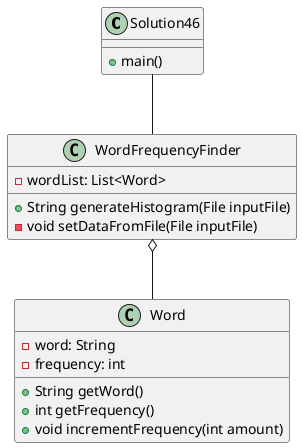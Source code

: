 
@startuml

class Solution46 {

    + main()

}

class WordFrequencyFinder {

    - wordList: List<Word>

    + String generateHistogram(File inputFile)
    - void setDataFromFile(File inputFile)

}

class Word {

    - word: String
    - frequency: int

    + String getWord()
    + int getFrequency()
    + void incrementFrequency(int amount)

}

WordFrequencyFinder o-- Word
Solution46 -- WordFrequencyFinder

@enduml